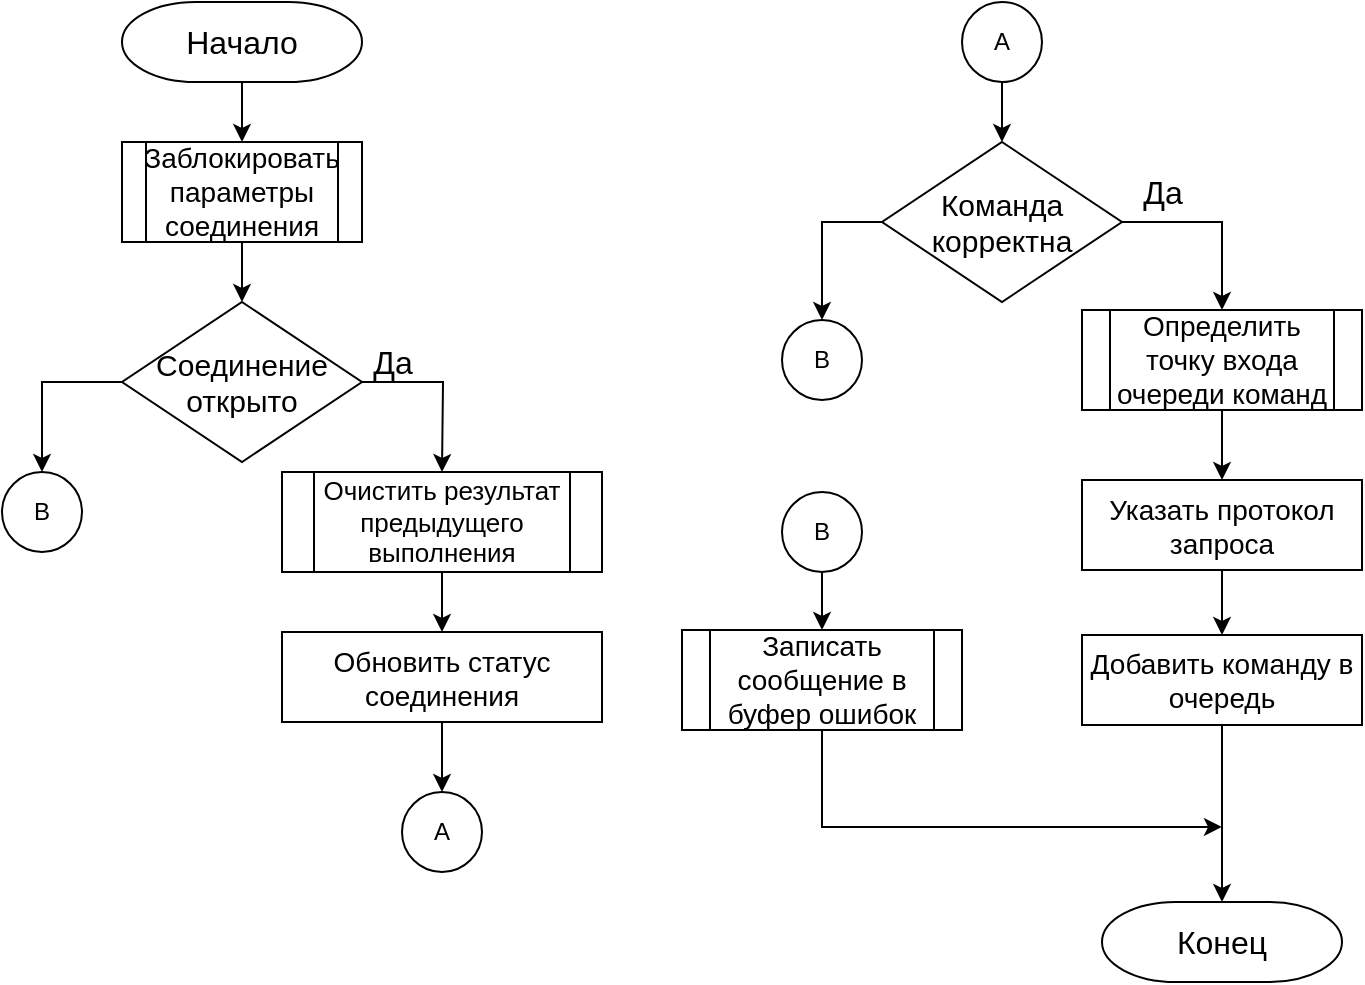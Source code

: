 <mxfile version="13.9.9" type="device"><diagram id="a2he11h2Zu4jGaoNK2Ix" name="Страница 1"><mxGraphModel dx="1024" dy="584" grid="1" gridSize="10" guides="1" tooltips="1" connect="1" arrows="1" fold="1" page="1" pageScale="1" pageWidth="827" pageHeight="1169" math="0" shadow="0"><root><mxCell id="0"/><mxCell id="1" parent="0"/><mxCell id="LemFToxEVEiaFvEiyyyv-5" style="edgeStyle=orthogonalEdgeStyle;rounded=0;orthogonalLoop=1;jettySize=auto;html=1;exitX=0.5;exitY=1;exitDx=0;exitDy=0;exitPerimeter=0;entryX=0.5;entryY=0;entryDx=0;entryDy=0;" parent="1" source="LemFToxEVEiaFvEiyyyv-1" target="LemFToxEVEiaFvEiyyyv-4" edge="1"><mxGeometry relative="1" as="geometry"/></mxCell><mxCell id="LemFToxEVEiaFvEiyyyv-1" value="&lt;font style=&quot;font-size: 16px&quot;&gt;Начало&lt;/font&gt;" style="strokeWidth=1;html=1;shape=mxgraph.flowchart.terminator;whiteSpace=wrap;" parent="1" vertex="1"><mxGeometry x="160" y="40" width="120" height="40" as="geometry"/></mxCell><mxCell id="LemFToxEVEiaFvEiyyyv-7" style="edgeStyle=orthogonalEdgeStyle;rounded=0;orthogonalLoop=1;jettySize=auto;html=1;exitX=0.5;exitY=1;exitDx=0;exitDy=0;entryX=0.5;entryY=0;entryDx=0;entryDy=0;entryPerimeter=0;" parent="1" source="LemFToxEVEiaFvEiyyyv-4" target="LemFToxEVEiaFvEiyyyv-6" edge="1"><mxGeometry relative="1" as="geometry"/></mxCell><mxCell id="LemFToxEVEiaFvEiyyyv-4" value="&lt;font style=&quot;font-size: 14px&quot;&gt;Заблокировать&lt;br&gt;параметры&lt;br&gt;соединения&lt;br&gt;&lt;/font&gt;" style="shape=process;whiteSpace=wrap;html=1;backgroundOutline=1;rounded=0;strokeWidth=1;" parent="1" vertex="1"><mxGeometry x="160" y="110" width="120" height="50" as="geometry"/></mxCell><mxCell id="LemFToxEVEiaFvEiyyyv-10" style="edgeStyle=orthogonalEdgeStyle;rounded=0;orthogonalLoop=1;jettySize=auto;html=1;exitX=0;exitY=0.5;exitDx=0;exitDy=0;exitPerimeter=0;entryX=0.5;entryY=0;entryDx=0;entryDy=0;" parent="1" source="LemFToxEVEiaFvEiyyyv-6" target="LemFToxEVEiaFvEiyyyv-9" edge="1"><mxGeometry relative="1" as="geometry"/></mxCell><mxCell id="LemFToxEVEiaFvEiyyyv-12" style="edgeStyle=orthogonalEdgeStyle;rounded=0;orthogonalLoop=1;jettySize=auto;html=1;exitX=1;exitY=0.5;exitDx=0;exitDy=0;exitPerimeter=0;entryX=0.5;entryY=0;entryDx=0;entryDy=0;entryPerimeter=0;" parent="1" source="LemFToxEVEiaFvEiyyyv-6" edge="1"><mxGeometry relative="1" as="geometry"><mxPoint x="320" y="275" as="targetPoint"/></mxGeometry></mxCell><mxCell id="LemFToxEVEiaFvEiyyyv-6" value="&lt;font style=&quot;font-size: 15px&quot;&gt;Соединение &lt;br&gt;открыто&lt;/font&gt;" style="strokeWidth=1;html=1;shape=mxgraph.flowchart.decision;whiteSpace=wrap;rounded=0;" parent="1" vertex="1"><mxGeometry x="160" y="190" width="120" height="80" as="geometry"/></mxCell><mxCell id="LemFToxEVEiaFvEiyyyv-9" value="B" style="ellipse;whiteSpace=wrap;html=1;aspect=fixed;rounded=0;strokeWidth=1;" parent="1" vertex="1"><mxGeometry x="100" y="275" width="40" height="40" as="geometry"/></mxCell><mxCell id="LemFToxEVEiaFvEiyyyv-13" value="&lt;font style=&quot;font-size: 16px&quot;&gt;Да&lt;/font&gt;" style="text;html=1;align=center;verticalAlign=middle;resizable=0;points=[];autosize=1;" parent="1" vertex="1"><mxGeometry x="275" y="210" width="40" height="20" as="geometry"/></mxCell><mxCell id="s7dE0I-20HVkc_vtpToa-3" style="edgeStyle=orthogonalEdgeStyle;rounded=0;orthogonalLoop=1;jettySize=auto;html=1;exitX=0.5;exitY=1;exitDx=0;exitDy=0;entryX=0.5;entryY=0;entryDx=0;entryDy=0;" parent="1" source="LemFToxEVEiaFvEiyyyv-31" target="s7dE0I-20HVkc_vtpToa-2" edge="1"><mxGeometry relative="1" as="geometry"/></mxCell><mxCell id="LemFToxEVEiaFvEiyyyv-31" value="&lt;font style=&quot;font-size: 13px&quot;&gt;Очистить результат предыдущего выполнения&lt;/font&gt;" style="shape=process;whiteSpace=wrap;html=1;backgroundOutline=1;rounded=0;strokeWidth=1;" parent="1" vertex="1"><mxGeometry x="240" y="275" width="160" height="50" as="geometry"/></mxCell><mxCell id="s7dE0I-20HVkc_vtpToa-7" style="edgeStyle=orthogonalEdgeStyle;rounded=0;orthogonalLoop=1;jettySize=auto;html=1;exitX=0.5;exitY=1;exitDx=0;exitDy=0;entryX=0.5;entryY=0;entryDx=0;entryDy=0;entryPerimeter=0;" parent="1" source="LemFToxEVEiaFvEiyyyv-35" target="LemFToxEVEiaFvEiyyyv-37" edge="1"><mxGeometry relative="1" as="geometry"/></mxCell><mxCell id="LemFToxEVEiaFvEiyyyv-35" value="A" style="ellipse;whiteSpace=wrap;html=1;aspect=fixed;rounded=0;strokeWidth=1;" parent="1" vertex="1"><mxGeometry x="580" y="40" width="40" height="40" as="geometry"/></mxCell><mxCell id="LemFToxEVEiaFvEiyyyv-39" style="edgeStyle=orthogonalEdgeStyle;rounded=0;orthogonalLoop=1;jettySize=auto;html=1;exitX=0;exitY=0.5;exitDx=0;exitDy=0;exitPerimeter=0;entryX=0.5;entryY=0;entryDx=0;entryDy=0;" parent="1" source="LemFToxEVEiaFvEiyyyv-37" target="LemFToxEVEiaFvEiyyyv-40" edge="1"><mxGeometry relative="1" as="geometry"><mxPoint x="510" y="350" as="targetPoint"/></mxGeometry></mxCell><mxCell id="LemFToxEVEiaFvEiyyyv-44" style="edgeStyle=orthogonalEdgeStyle;rounded=0;orthogonalLoop=1;jettySize=auto;html=1;exitX=1;exitY=0.5;exitDx=0;exitDy=0;exitPerimeter=0;entryX=0.5;entryY=0;entryDx=0;entryDy=0;" parent="1" source="LemFToxEVEiaFvEiyyyv-37" target="LemFToxEVEiaFvEiyyyv-45" edge="1"><mxGeometry relative="1" as="geometry"><mxPoint x="710" y="360" as="targetPoint"/></mxGeometry></mxCell><mxCell id="LemFToxEVEiaFvEiyyyv-37" value="&lt;span style=&quot;font-size: 15px&quot;&gt;Команда корректна&lt;/span&gt;" style="strokeWidth=1;html=1;shape=mxgraph.flowchart.decision;whiteSpace=wrap;rounded=0;" parent="1" vertex="1"><mxGeometry x="540" y="110" width="120" height="80" as="geometry"/></mxCell><mxCell id="LemFToxEVEiaFvEiyyyv-40" value="B" style="ellipse;whiteSpace=wrap;html=1;aspect=fixed;rounded=0;strokeWidth=1;" parent="1" vertex="1"><mxGeometry x="490" y="199" width="40" height="40" as="geometry"/></mxCell><mxCell id="s7dE0I-20HVkc_vtpToa-9" style="edgeStyle=orthogonalEdgeStyle;rounded=0;orthogonalLoop=1;jettySize=auto;html=1;exitX=0.5;exitY=1;exitDx=0;exitDy=0;entryX=0.5;entryY=0;entryDx=0;entryDy=0;" parent="1" source="LemFToxEVEiaFvEiyyyv-45" target="SIBhmC5fLHOl5e59MXEq-1" edge="1"><mxGeometry relative="1" as="geometry"/></mxCell><mxCell id="LemFToxEVEiaFvEiyyyv-45" value="&lt;font style=&quot;font-size: 14px&quot;&gt;Определить точку входа очереди команд&lt;/font&gt;" style="shape=process;whiteSpace=wrap;html=1;backgroundOutline=1;rounded=0;strokeWidth=1;" parent="1" vertex="1"><mxGeometry x="640" y="194" width="140" height="50" as="geometry"/></mxCell><mxCell id="s7dE0I-20HVkc_vtpToa-10" style="edgeStyle=orthogonalEdgeStyle;rounded=0;orthogonalLoop=1;jettySize=auto;html=1;exitX=0.5;exitY=1;exitDx=0;exitDy=0;entryX=0.5;entryY=0;entryDx=0;entryDy=0;" parent="1" source="SIBhmC5fLHOl5e59MXEq-1" target="SIBhmC5fLHOl5e59MXEq-2" edge="1"><mxGeometry relative="1" as="geometry"/></mxCell><mxCell id="SIBhmC5fLHOl5e59MXEq-1" value="&lt;font style=&quot;font-size: 14px&quot;&gt;Указать протокол запроса&lt;/font&gt;" style="rounded=0;whiteSpace=wrap;html=1;strokeWidth=1;" parent="1" vertex="1"><mxGeometry x="640" y="279" width="140" height="45" as="geometry"/></mxCell><mxCell id="s7dE0I-20HVkc_vtpToa-12" style="edgeStyle=orthogonalEdgeStyle;rounded=0;orthogonalLoop=1;jettySize=auto;html=1;exitX=0.5;exitY=1;exitDx=0;exitDy=0;entryX=0.5;entryY=0;entryDx=0;entryDy=0;entryPerimeter=0;" parent="1" source="SIBhmC5fLHOl5e59MXEq-2" target="s7dE0I-20HVkc_vtpToa-13" edge="1"><mxGeometry relative="1" as="geometry"><mxPoint x="710" y="431.5" as="targetPoint"/></mxGeometry></mxCell><mxCell id="SIBhmC5fLHOl5e59MXEq-2" value="&lt;font style=&quot;font-size: 14px&quot;&gt;Добавить команду в очередь&lt;/font&gt;" style="rounded=0;whiteSpace=wrap;html=1;strokeWidth=1;" parent="1" vertex="1"><mxGeometry x="640" y="356.5" width="140" height="45" as="geometry"/></mxCell><mxCell id="s7dE0I-20HVkc_vtpToa-5" style="edgeStyle=orthogonalEdgeStyle;rounded=0;orthogonalLoop=1;jettySize=auto;html=1;exitX=0.5;exitY=1;exitDx=0;exitDy=0;entryX=0.5;entryY=0;entryDx=0;entryDy=0;" parent="1" source="s7dE0I-20HVkc_vtpToa-2" target="s7dE0I-20HVkc_vtpToa-4" edge="1"><mxGeometry relative="1" as="geometry"/></mxCell><mxCell id="s7dE0I-20HVkc_vtpToa-2" value="&lt;font style=&quot;font-size: 14px&quot;&gt;Обновить статус соединения&lt;/font&gt;" style="rounded=0;whiteSpace=wrap;html=1;strokeWidth=1;" parent="1" vertex="1"><mxGeometry x="240" y="355" width="160" height="45" as="geometry"/></mxCell><mxCell id="s7dE0I-20HVkc_vtpToa-4" value="A" style="ellipse;whiteSpace=wrap;html=1;aspect=fixed;rounded=0;strokeWidth=1;" parent="1" vertex="1"><mxGeometry x="300" y="435" width="40" height="40" as="geometry"/></mxCell><mxCell id="s7dE0I-20HVkc_vtpToa-8" value="&lt;font style=&quot;font-size: 16px&quot;&gt;Да&lt;/font&gt;" style="text;html=1;align=center;verticalAlign=middle;resizable=0;points=[];autosize=1;" parent="1" vertex="1"><mxGeometry x="660" y="125" width="40" height="20" as="geometry"/></mxCell><mxCell id="s7dE0I-20HVkc_vtpToa-13" value="&lt;font style=&quot;font-size: 16px&quot;&gt;Конец&lt;/font&gt;" style="strokeWidth=1;html=1;shape=mxgraph.flowchart.terminator;whiteSpace=wrap;" parent="1" vertex="1"><mxGeometry x="650" y="490" width="120" height="40" as="geometry"/></mxCell><mxCell id="s7dE0I-20HVkc_vtpToa-17" style="edgeStyle=orthogonalEdgeStyle;rounded=0;orthogonalLoop=1;jettySize=auto;html=1;exitX=0.5;exitY=1;exitDx=0;exitDy=0;entryX=0.5;entryY=0;entryDx=0;entryDy=0;" parent="1" source="s7dE0I-20HVkc_vtpToa-15" target="s7dE0I-20HVkc_vtpToa-16" edge="1"><mxGeometry relative="1" as="geometry"/></mxCell><mxCell id="s7dE0I-20HVkc_vtpToa-15" value="B" style="ellipse;whiteSpace=wrap;html=1;aspect=fixed;rounded=0;strokeWidth=1;" parent="1" vertex="1"><mxGeometry x="490" y="285" width="40" height="40" as="geometry"/></mxCell><mxCell id="s7dE0I-20HVkc_vtpToa-18" style="edgeStyle=orthogonalEdgeStyle;rounded=0;orthogonalLoop=1;jettySize=auto;html=1;exitX=0.5;exitY=1;exitDx=0;exitDy=0;" parent="1" source="s7dE0I-20HVkc_vtpToa-16" edge="1"><mxGeometry relative="1" as="geometry"><mxPoint x="710" y="452.47" as="targetPoint"/><Array as="points"><mxPoint x="510" y="452.47"/></Array></mxGeometry></mxCell><mxCell id="s7dE0I-20HVkc_vtpToa-16" value="&lt;font style=&quot;font-size: 14px&quot;&gt;Записать сообщение в буфер ошибок&lt;/font&gt;" style="shape=process;whiteSpace=wrap;html=1;backgroundOutline=1;rounded=0;strokeWidth=1;" parent="1" vertex="1"><mxGeometry x="440" y="354" width="140" height="50" as="geometry"/></mxCell></root></mxGraphModel></diagram></mxfile>